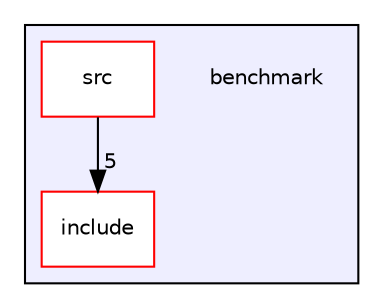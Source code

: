 digraph "D:/Projects/hull-abstraction/benchmark" {
  compound=true
  node [ fontsize="10", fontname="Helvetica"];
  edge [ labelfontsize="10", labelfontname="Helvetica"];
  subgraph clusterdir_44cec6e3ea30e076b9313c4641539d9f {
    graph [ bgcolor="#eeeeff", pencolor="black", label="" URL="dir_44cec6e3ea30e076b9313c4641539d9f.html"];
    dir_44cec6e3ea30e076b9313c4641539d9f [shape=plaintext label="benchmark"];
    dir_c9be9173870f327345d33414c30b89d4 [shape=box label="include" color="red" fillcolor="white" style="filled" URL="dir_c9be9173870f327345d33414c30b89d4.html"];
    dir_5b32b0c8d196e0bee0bc7bd37f53bc55 [shape=box label="src" color="red" fillcolor="white" style="filled" URL="dir_5b32b0c8d196e0bee0bc7bd37f53bc55.html"];
  }
  dir_5b32b0c8d196e0bee0bc7bd37f53bc55->dir_c9be9173870f327345d33414c30b89d4 [headlabel="5", labeldistance=1.5 headhref="dir_000012_000001.html"];
}
